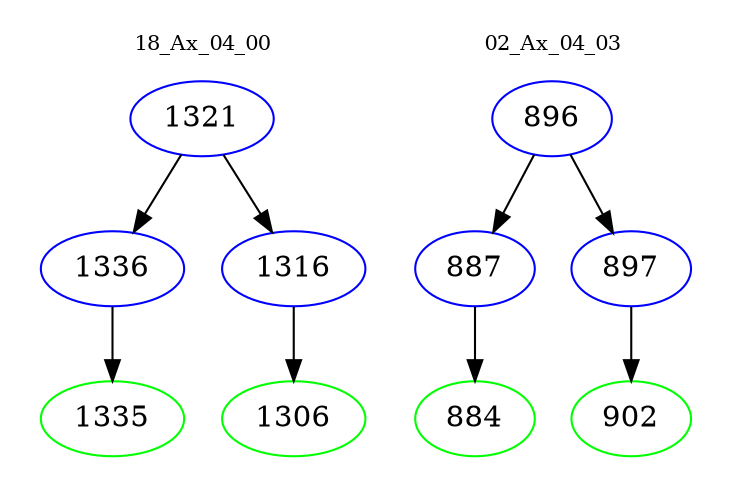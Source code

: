 digraph{
subgraph cluster_0 {
color = white
label = "18_Ax_04_00";
fontsize=10;
T0_1321 [label="1321", color="blue"]
T0_1321 -> T0_1336 [color="black"]
T0_1336 [label="1336", color="blue"]
T0_1336 -> T0_1335 [color="black"]
T0_1335 [label="1335", color="green"]
T0_1321 -> T0_1316 [color="black"]
T0_1316 [label="1316", color="blue"]
T0_1316 -> T0_1306 [color="black"]
T0_1306 [label="1306", color="green"]
}
subgraph cluster_1 {
color = white
label = "02_Ax_04_03";
fontsize=10;
T1_896 [label="896", color="blue"]
T1_896 -> T1_887 [color="black"]
T1_887 [label="887", color="blue"]
T1_887 -> T1_884 [color="black"]
T1_884 [label="884", color="green"]
T1_896 -> T1_897 [color="black"]
T1_897 [label="897", color="blue"]
T1_897 -> T1_902 [color="black"]
T1_902 [label="902", color="green"]
}
}

